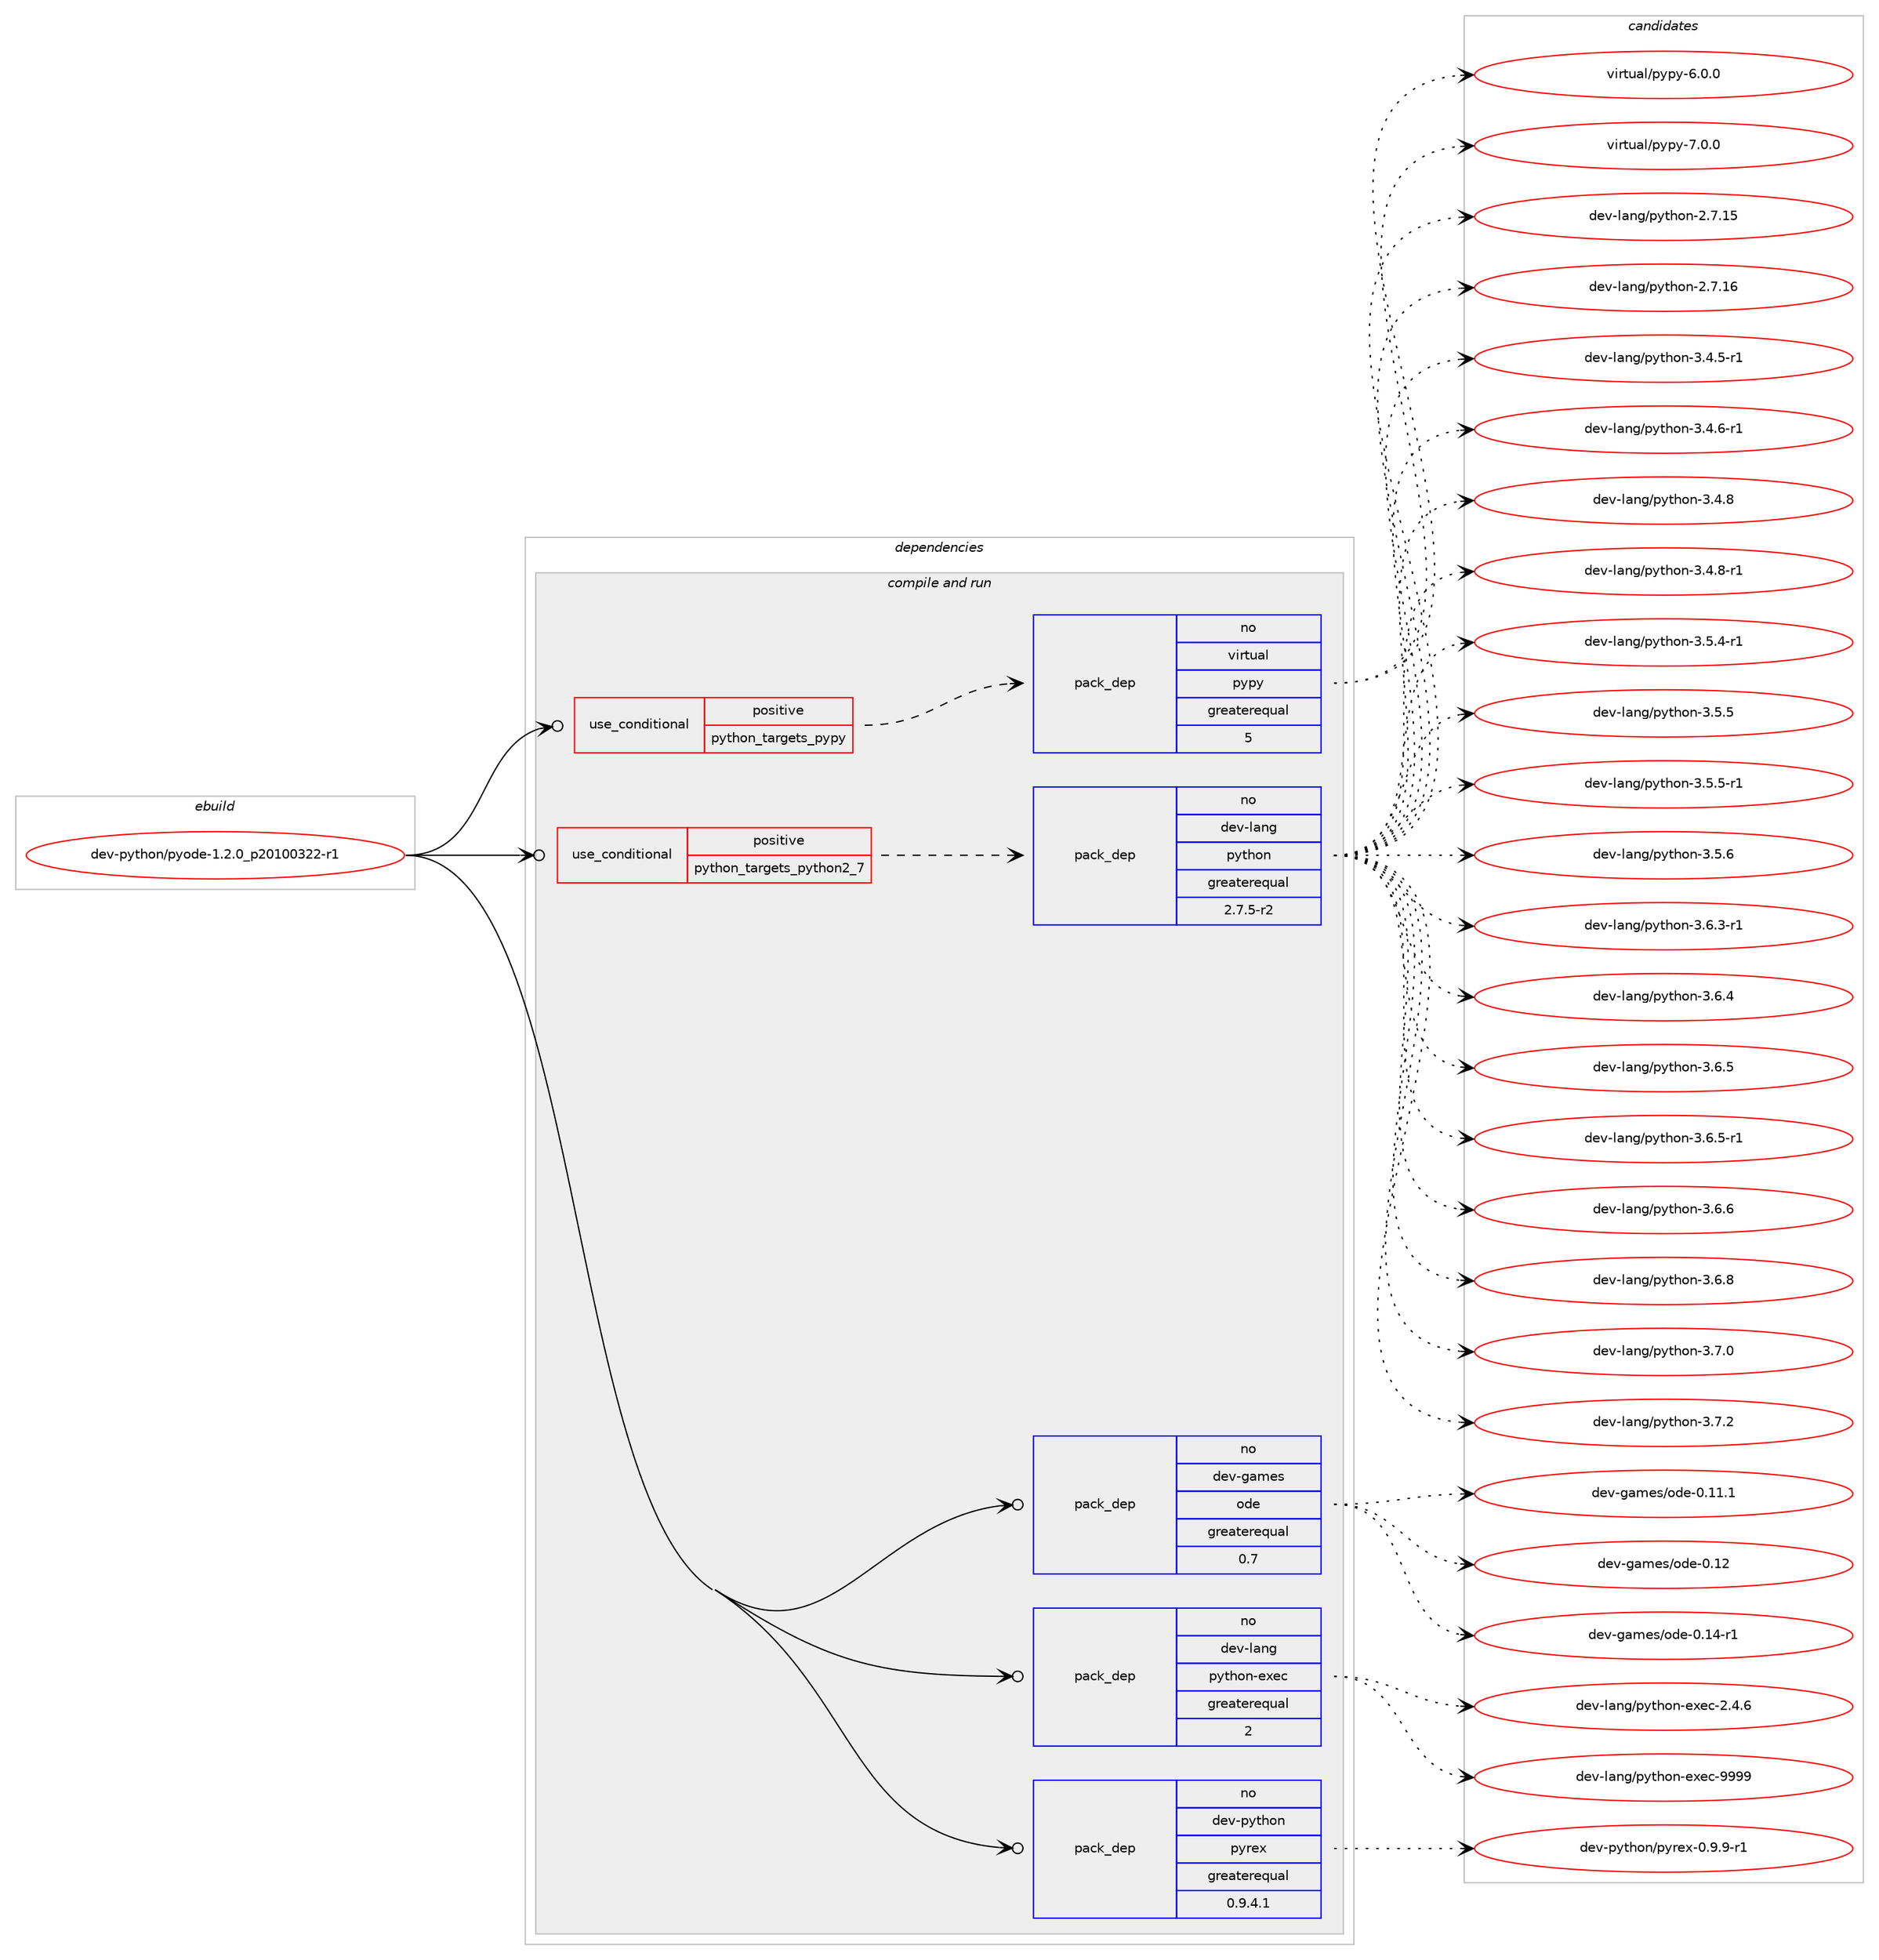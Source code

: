 digraph prolog {

# *************
# Graph options
# *************

newrank=true;
concentrate=true;
compound=true;
graph [rankdir=LR,fontname=Helvetica,fontsize=10,ranksep=1.5];#, ranksep=2.5, nodesep=0.2];
edge  [arrowhead=vee];
node  [fontname=Helvetica,fontsize=10];

# **********
# The ebuild
# **********

subgraph cluster_leftcol {
color=gray;
rank=same;
label=<<i>ebuild</i>>;
id [label="dev-python/pyode-1.2.0_p20100322-r1", color=red, width=4, href="../dev-python/pyode-1.2.0_p20100322-r1.svg"];
}

# ****************
# The dependencies
# ****************

subgraph cluster_midcol {
color=gray;
label=<<i>dependencies</i>>;
subgraph cluster_compile {
fillcolor="#eeeeee";
style=filled;
label=<<i>compile</i>>;
}
subgraph cluster_compileandrun {
fillcolor="#eeeeee";
style=filled;
label=<<i>compile and run</i>>;
subgraph cond381327 {
dependency1430813 [label=<<TABLE BORDER="0" CELLBORDER="1" CELLSPACING="0" CELLPADDING="4"><TR><TD ROWSPAN="3" CELLPADDING="10">use_conditional</TD></TR><TR><TD>positive</TD></TR><TR><TD>python_targets_pypy</TD></TR></TABLE>>, shape=none, color=red];
subgraph pack1026163 {
dependency1430814 [label=<<TABLE BORDER="0" CELLBORDER="1" CELLSPACING="0" CELLPADDING="4" WIDTH="220"><TR><TD ROWSPAN="6" CELLPADDING="30">pack_dep</TD></TR><TR><TD WIDTH="110">no</TD></TR><TR><TD>virtual</TD></TR><TR><TD>pypy</TD></TR><TR><TD>greaterequal</TD></TR><TR><TD>5</TD></TR></TABLE>>, shape=none, color=blue];
}
dependency1430813:e -> dependency1430814:w [weight=20,style="dashed",arrowhead="vee"];
}
id:e -> dependency1430813:w [weight=20,style="solid",arrowhead="odotvee"];
subgraph cond381328 {
dependency1430815 [label=<<TABLE BORDER="0" CELLBORDER="1" CELLSPACING="0" CELLPADDING="4"><TR><TD ROWSPAN="3" CELLPADDING="10">use_conditional</TD></TR><TR><TD>positive</TD></TR><TR><TD>python_targets_python2_7</TD></TR></TABLE>>, shape=none, color=red];
subgraph pack1026164 {
dependency1430816 [label=<<TABLE BORDER="0" CELLBORDER="1" CELLSPACING="0" CELLPADDING="4" WIDTH="220"><TR><TD ROWSPAN="6" CELLPADDING="30">pack_dep</TD></TR><TR><TD WIDTH="110">no</TD></TR><TR><TD>dev-lang</TD></TR><TR><TD>python</TD></TR><TR><TD>greaterequal</TD></TR><TR><TD>2.7.5-r2</TD></TR></TABLE>>, shape=none, color=blue];
}
dependency1430815:e -> dependency1430816:w [weight=20,style="dashed",arrowhead="vee"];
}
id:e -> dependency1430815:w [weight=20,style="solid",arrowhead="odotvee"];
subgraph pack1026165 {
dependency1430817 [label=<<TABLE BORDER="0" CELLBORDER="1" CELLSPACING="0" CELLPADDING="4" WIDTH="220"><TR><TD ROWSPAN="6" CELLPADDING="30">pack_dep</TD></TR><TR><TD WIDTH="110">no</TD></TR><TR><TD>dev-games</TD></TR><TR><TD>ode</TD></TR><TR><TD>greaterequal</TD></TR><TR><TD>0.7</TD></TR></TABLE>>, shape=none, color=blue];
}
id:e -> dependency1430817:w [weight=20,style="solid",arrowhead="odotvee"];
subgraph pack1026166 {
dependency1430818 [label=<<TABLE BORDER="0" CELLBORDER="1" CELLSPACING="0" CELLPADDING="4" WIDTH="220"><TR><TD ROWSPAN="6" CELLPADDING="30">pack_dep</TD></TR><TR><TD WIDTH="110">no</TD></TR><TR><TD>dev-lang</TD></TR><TR><TD>python-exec</TD></TR><TR><TD>greaterequal</TD></TR><TR><TD>2</TD></TR></TABLE>>, shape=none, color=blue];
}
id:e -> dependency1430818:w [weight=20,style="solid",arrowhead="odotvee"];
subgraph pack1026167 {
dependency1430819 [label=<<TABLE BORDER="0" CELLBORDER="1" CELLSPACING="0" CELLPADDING="4" WIDTH="220"><TR><TD ROWSPAN="6" CELLPADDING="30">pack_dep</TD></TR><TR><TD WIDTH="110">no</TD></TR><TR><TD>dev-python</TD></TR><TR><TD>pyrex</TD></TR><TR><TD>greaterequal</TD></TR><TR><TD>0.9.4.1</TD></TR></TABLE>>, shape=none, color=blue];
}
id:e -> dependency1430819:w [weight=20,style="solid",arrowhead="odotvee"];
}
subgraph cluster_run {
fillcolor="#eeeeee";
style=filled;
label=<<i>run</i>>;
}
}

# **************
# The candidates
# **************

subgraph cluster_choices {
rank=same;
color=gray;
label=<<i>candidates</i>>;

subgraph choice1026163 {
color=black;
nodesep=1;
choice1181051141161179710847112121112121455446484648 [label="virtual/pypy-6.0.0", color=red, width=4,href="../virtual/pypy-6.0.0.svg"];
choice1181051141161179710847112121112121455546484648 [label="virtual/pypy-7.0.0", color=red, width=4,href="../virtual/pypy-7.0.0.svg"];
dependency1430814:e -> choice1181051141161179710847112121112121455446484648:w [style=dotted,weight="100"];
dependency1430814:e -> choice1181051141161179710847112121112121455546484648:w [style=dotted,weight="100"];
}
subgraph choice1026164 {
color=black;
nodesep=1;
choice10010111845108971101034711212111610411111045504655464953 [label="dev-lang/python-2.7.15", color=red, width=4,href="../dev-lang/python-2.7.15.svg"];
choice10010111845108971101034711212111610411111045504655464954 [label="dev-lang/python-2.7.16", color=red, width=4,href="../dev-lang/python-2.7.16.svg"];
choice1001011184510897110103471121211161041111104551465246534511449 [label="dev-lang/python-3.4.5-r1", color=red, width=4,href="../dev-lang/python-3.4.5-r1.svg"];
choice1001011184510897110103471121211161041111104551465246544511449 [label="dev-lang/python-3.4.6-r1", color=red, width=4,href="../dev-lang/python-3.4.6-r1.svg"];
choice100101118451089711010347112121116104111110455146524656 [label="dev-lang/python-3.4.8", color=red, width=4,href="../dev-lang/python-3.4.8.svg"];
choice1001011184510897110103471121211161041111104551465246564511449 [label="dev-lang/python-3.4.8-r1", color=red, width=4,href="../dev-lang/python-3.4.8-r1.svg"];
choice1001011184510897110103471121211161041111104551465346524511449 [label="dev-lang/python-3.5.4-r1", color=red, width=4,href="../dev-lang/python-3.5.4-r1.svg"];
choice100101118451089711010347112121116104111110455146534653 [label="dev-lang/python-3.5.5", color=red, width=4,href="../dev-lang/python-3.5.5.svg"];
choice1001011184510897110103471121211161041111104551465346534511449 [label="dev-lang/python-3.5.5-r1", color=red, width=4,href="../dev-lang/python-3.5.5-r1.svg"];
choice100101118451089711010347112121116104111110455146534654 [label="dev-lang/python-3.5.6", color=red, width=4,href="../dev-lang/python-3.5.6.svg"];
choice1001011184510897110103471121211161041111104551465446514511449 [label="dev-lang/python-3.6.3-r1", color=red, width=4,href="../dev-lang/python-3.6.3-r1.svg"];
choice100101118451089711010347112121116104111110455146544652 [label="dev-lang/python-3.6.4", color=red, width=4,href="../dev-lang/python-3.6.4.svg"];
choice100101118451089711010347112121116104111110455146544653 [label="dev-lang/python-3.6.5", color=red, width=4,href="../dev-lang/python-3.6.5.svg"];
choice1001011184510897110103471121211161041111104551465446534511449 [label="dev-lang/python-3.6.5-r1", color=red, width=4,href="../dev-lang/python-3.6.5-r1.svg"];
choice100101118451089711010347112121116104111110455146544654 [label="dev-lang/python-3.6.6", color=red, width=4,href="../dev-lang/python-3.6.6.svg"];
choice100101118451089711010347112121116104111110455146544656 [label="dev-lang/python-3.6.8", color=red, width=4,href="../dev-lang/python-3.6.8.svg"];
choice100101118451089711010347112121116104111110455146554648 [label="dev-lang/python-3.7.0", color=red, width=4,href="../dev-lang/python-3.7.0.svg"];
choice100101118451089711010347112121116104111110455146554650 [label="dev-lang/python-3.7.2", color=red, width=4,href="../dev-lang/python-3.7.2.svg"];
dependency1430816:e -> choice10010111845108971101034711212111610411111045504655464953:w [style=dotted,weight="100"];
dependency1430816:e -> choice10010111845108971101034711212111610411111045504655464954:w [style=dotted,weight="100"];
dependency1430816:e -> choice1001011184510897110103471121211161041111104551465246534511449:w [style=dotted,weight="100"];
dependency1430816:e -> choice1001011184510897110103471121211161041111104551465246544511449:w [style=dotted,weight="100"];
dependency1430816:e -> choice100101118451089711010347112121116104111110455146524656:w [style=dotted,weight="100"];
dependency1430816:e -> choice1001011184510897110103471121211161041111104551465246564511449:w [style=dotted,weight="100"];
dependency1430816:e -> choice1001011184510897110103471121211161041111104551465346524511449:w [style=dotted,weight="100"];
dependency1430816:e -> choice100101118451089711010347112121116104111110455146534653:w [style=dotted,weight="100"];
dependency1430816:e -> choice1001011184510897110103471121211161041111104551465346534511449:w [style=dotted,weight="100"];
dependency1430816:e -> choice100101118451089711010347112121116104111110455146534654:w [style=dotted,weight="100"];
dependency1430816:e -> choice1001011184510897110103471121211161041111104551465446514511449:w [style=dotted,weight="100"];
dependency1430816:e -> choice100101118451089711010347112121116104111110455146544652:w [style=dotted,weight="100"];
dependency1430816:e -> choice100101118451089711010347112121116104111110455146544653:w [style=dotted,weight="100"];
dependency1430816:e -> choice1001011184510897110103471121211161041111104551465446534511449:w [style=dotted,weight="100"];
dependency1430816:e -> choice100101118451089711010347112121116104111110455146544654:w [style=dotted,weight="100"];
dependency1430816:e -> choice100101118451089711010347112121116104111110455146544656:w [style=dotted,weight="100"];
dependency1430816:e -> choice100101118451089711010347112121116104111110455146554648:w [style=dotted,weight="100"];
dependency1430816:e -> choice100101118451089711010347112121116104111110455146554650:w [style=dotted,weight="100"];
}
subgraph choice1026165 {
color=black;
nodesep=1;
choice10010111845103971091011154711110010145484649494649 [label="dev-games/ode-0.11.1", color=red, width=4,href="../dev-games/ode-0.11.1.svg"];
choice1001011184510397109101115471111001014548464950 [label="dev-games/ode-0.12", color=red, width=4,href="../dev-games/ode-0.12.svg"];
choice10010111845103971091011154711110010145484649524511449 [label="dev-games/ode-0.14-r1", color=red, width=4,href="../dev-games/ode-0.14-r1.svg"];
dependency1430817:e -> choice10010111845103971091011154711110010145484649494649:w [style=dotted,weight="100"];
dependency1430817:e -> choice1001011184510397109101115471111001014548464950:w [style=dotted,weight="100"];
dependency1430817:e -> choice10010111845103971091011154711110010145484649524511449:w [style=dotted,weight="100"];
}
subgraph choice1026166 {
color=black;
nodesep=1;
choice1001011184510897110103471121211161041111104510112010199455046524654 [label="dev-lang/python-exec-2.4.6", color=red, width=4,href="../dev-lang/python-exec-2.4.6.svg"];
choice10010111845108971101034711212111610411111045101120101994557575757 [label="dev-lang/python-exec-9999", color=red, width=4,href="../dev-lang/python-exec-9999.svg"];
dependency1430818:e -> choice1001011184510897110103471121211161041111104510112010199455046524654:w [style=dotted,weight="100"];
dependency1430818:e -> choice10010111845108971101034711212111610411111045101120101994557575757:w [style=dotted,weight="100"];
}
subgraph choice1026167 {
color=black;
nodesep=1;
choice10010111845112121116104111110471121211141011204548465746574511449 [label="dev-python/pyrex-0.9.9-r1", color=red, width=4,href="../dev-python/pyrex-0.9.9-r1.svg"];
dependency1430819:e -> choice10010111845112121116104111110471121211141011204548465746574511449:w [style=dotted,weight="100"];
}
}

}
